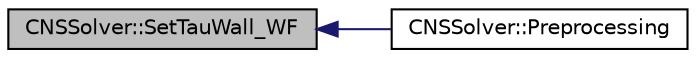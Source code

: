 digraph "CNSSolver::SetTauWall_WF"
{
  edge [fontname="Helvetica",fontsize="10",labelfontname="Helvetica",labelfontsize="10"];
  node [fontname="Helvetica",fontsize="10",shape=record];
  rankdir="LR";
  Node987 [label="CNSSolver::SetTauWall_WF",height=0.2,width=0.4,color="black", fillcolor="grey75", style="filled", fontcolor="black"];
  Node987 -> Node988 [dir="back",color="midnightblue",fontsize="10",style="solid",fontname="Helvetica"];
  Node988 [label="CNSSolver::Preprocessing",height=0.2,width=0.4,color="black", fillcolor="white", style="filled",URL="$class_c_n_s_solver.html#a028c83d18cf8520dff2f9628d8a04e4b",tooltip="Restart residual and compute gradients. "];
}

